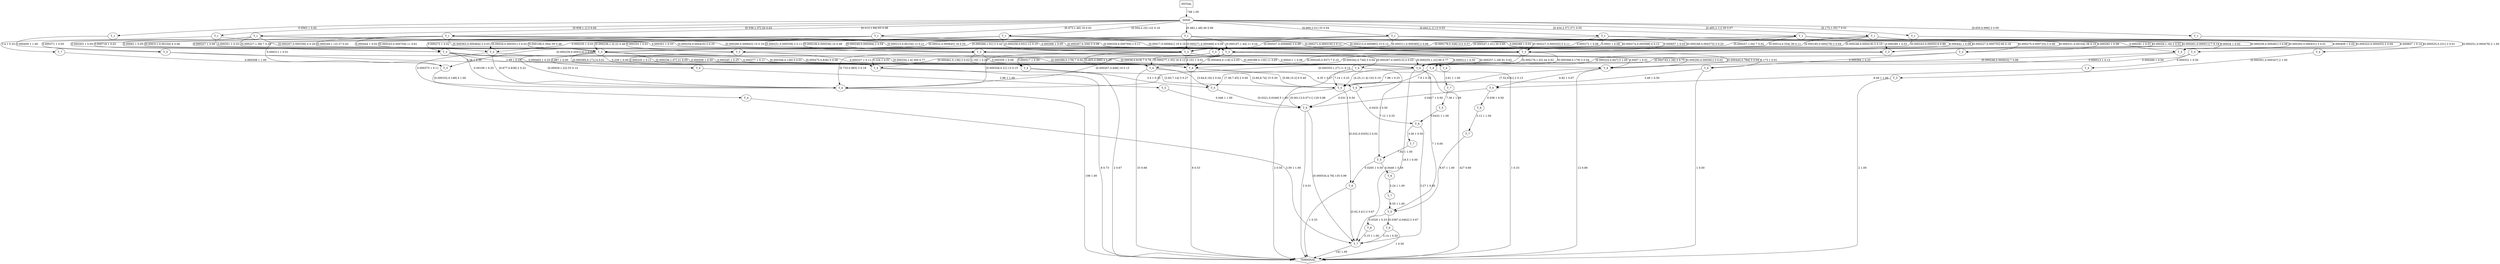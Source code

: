 digraph G {
  0 [label="T_1"];
  1 [label="T_1"];
  2 [label="T_1"];
  3 [label="T_1"];
  4 [label="T_1"];
  5 [label="T_1"];
  6 [label="T_1"];
  7 [label="T_1"];
  8 [label="T_1"];
  9 [label="T_1"];
  10 [label="T_1"];
  11 [label="T_1"];
  12 [label="T_1"];
  13 [label="T_3"];
  14 [label="T_3"];
  15 [label="T_3"];
  16 [label="T_3"];
  17 [label="T_3"];
  18 [label="T_3"];
  19 [label="T_3"];
  20 [label="T_3"];
  21 [label="T_3"];
  22 [label="T_3"];
  23 [label="T_3"];
  24 [label="T_3"];
  25 [label="T_3"];
  26 [label="T_3"];
  27 [label="T_3"];
  28 [label="T_3"];
  29 [label="T_4"];
  30 [label="T_4"];
  31 [label="T_4"];
  32 [label="T_4"];
  33 [label="T_4"];
  34 [label="T_4"];
  35 [label="T_4"];
  36 [label="T_4"];
  37 [label="T_4"];
  38 [label="T_4"];
  39 [label="T_4"];
  40 [label="T_4"];
  41 [label="T_4"];
  42 [label="T_4"];
  43 [label="T_4"];
  44 [label="T_5"];
  45 [label="T_5"];
  46 [label="T_5"];
  47 [label="T_5"];
  48 [label="T_5"];
  49 [label="T_5"];
  50 [label="T_5"];
  51 [label="T_5"];
  52 [label="T_6"];
  53 [label="T_6"];
  54 [label="T_6"];
  55 [label="T_6"];
  56 [label="T_6"];
  57 [label="T_6"];
  58 [label="T_6"];
  59 [label="T_7"];
  60 [label="T_7"];
  61 [label="T_7"];
  62 [label="T_7"];
  63 [label="T_7"];
  64 [label="T_7"];
  65 [label="initial"];
  66 [label="TERMINAL",shape=diamond];
  67 [label="INITIAL",shape=box];
0->19 [label="0.000459 1 1.00"];
1->18 [label="[0.000251,0.000476] 2 1.00"];
2->16 [label="0.000607 1 0.14"];
2->25 [label="[0.000243,0.00055] 6 0.86"];
3->28 [label="0.000301 1 0.33"];
3->27 [label="0.000351 1 0.33"];
3->59 [label="3.4 1 0.33"];
4->23 [label="0.000327 1 0.06"];
4->25 [label="[0.000251,0.000539] 2 0.11"];
4->26 [label="[0.000271,0.000318] 2 0.11"];
4->28 [label="[0.000329,0.000769] 2 0.11"];
4->27 [label="[0.000243,0.000704] 11 0.61"];
5->24 [label="0.000272 1 0.08"];
5->17 [label="0.000292 1 0.08"];
5->25 [label="0.0003 1 0.08"];
5->26 [label="0.000442 1 0.08"];
5->28 [label="[0.000248,0.000373] 3 0.25"];
5->27 [label="[0.000266,1.01] 5 0.42"];
6->14 [label="0.000409 1 0.02"];
6->24 [label="[0.000185,0.000279] 2 0.04"];
6->16 [label="[0.000323,0.000455] 2 0.04"];
6->26 [label="[0.000256,0.000481] 3 0.06"];
6->25 [label="[0.000248,0.000418] 5 0.10"];
6->28 [label="[0.000261,0.000511] 7 0.14"];
6->27 [label="[0.000247,1.01] 30 0.60"];
7->23 [label="0.000273 1 0.02"];
7->16 [label="0.00034 1 0.02"];
7->24 [label="[0.000249,0.000594] 2 0.04"];
7->25 [label="[0.000271,0.000466] 4 0.09"];
7->26 [label="[0.000227,0.000325] 5 0.11"];
7->28 [label="[0.000197,1.44] 11 0.24"];
7->27 [label="[0.000239,1.3] 22 0.48"];
8->23 [label="0.000303 1 0.05"];
8->26 [label="0.000366 1 0.05"];
8->19 [label="0.000371 1 0.05"];
8->22 [label="0.00062 1 0.05"];
8->25 [label="[0.000207,0.000336] 4 0.20"];
8->28 [label="[0.000254,0.000425] 5 0.25"];
8->27 [label="[0.000227,1.58] 7 0.35"];
9->21 [label="0.000444 1 0.02"];
9->23 [label="0.000718 1 0.02"];
9->24 [label="[0.000363,0.000464] 2 0.03"];
9->22 [label="[0.000311,0.00104] 4 0.06"];
9->26 [label="[0.000267,0.356] 5 0.08"];
9->25 [label="[0.000266,0.000643] 10 0.16"];
9->28 [label="[0.000215,0.00154] 13 0.21"];
9->27 [label="[0.000249,1.12] 27 0.43"];
10->22 [label="0.000235 1 0.03"];
10->14 [label="0.000289 1 0.03"];
10->26 [label="0.000657 1 0.03"];
10->20 [label="[0.000311,0.000385] 2 0.06"];
10->17 [label="[0.000275,0.000725] 3 0.09"];
10->25 [label="[0.000547,0.000668] 3 0.09"];
10->28 [label="[0.000274,0.000588] 4 0.12"];
10->27 [label="[0.00022,0.000645] 18 0.55"];
11->13 [label="[0.000239,0.000314] 2 0.01"];
11->14 [label="[0.00029,1.16] 2 0.01"];
11->16 [label="[0.000293,0.000431] 3 0.01"];
11->21 [label="[0.000257,1.04] 7 0.02"];
11->26 [label="[0.000231,0.00104] 38 0.10"];
11->25 [label="[0.00014,0.334] 39 0.11"];
11->28 [label="[0.000227,0.000755] 66 0.18"];
11->27 [label="[0.000178,0.326] 212 0.57"];
11->29 [label="[0.000525,0.231] 2 0.01"];
12->21 [label="0.000255 1 0.01"];
12->14 [label="0.000289 1 0.01"];
12->16 [label="0.000291 1 0.01"];
12->13 [label="0.000311 1 0.01"];
12->22 [label="[0.00029,0.000301] 3 0.02"];
12->24 [label="[0.000238,0.000536] 10 0.08"];
12->25 [label="[0.000258,0.931] 12 0.10"];
12->26 [label="[0.000213,0.000985] 15 0.12"];
12->28 [label="[0.00017,0.000641] 19 0.16"];
12->27 [label="[0.000168,0.384] 59 0.48"];
13->34 [label="[0.000332,0.148] 4 1.00"];
14->43 [label="[0.000325,0.847] 5 1.00"];
15->66 [label=" 2 1.00"];
16->39 [label="0.000513 1 0.13"];
16->43 [label="[0.000248,0.000933] 7 0.88"];
17->36 [label="0.000394 1 0.25"];
17->43 [label="[0.000743,1.28] 3 0.75"];
18->43 [label="0.000289 1 0.50"];
18->31 [label="0.000331 1 0.50"];
19->43 [label="0.000506 1 0.50"];
19->37 [label="3.26 1 0.50"];
20->43 [label="0.000512 1 0.50"];
20->35 [label="0.000517 1 0.50"];
21->38 [label="0.000327 1 0.11"];
21->37 [label="0.000335 1 0.11"];
21->43 [label="[0.00036,0.919] 7 0.78"];
22->32 [label="0.000375 1 0.11"];
22->38 [label="0.000377 1 0.11"];
22->34 [label="[0.677,0.838] 2 0.22"];
22->43 [label="[0.000475,0.836] 5 0.56"];
23->43 [label="0.000345 1 0.25"];
23->42 [label="0.000403 1 0.25"];
23->34 [label="0.00109 1 0.25"];
23->37 [label="2.99 1 0.25"];
24->42 [label="0.000356 1 0.06"];
24->33 [label="0.000411 1 0.06"];
24->35 [label="0.192 1 0.06"];
24->34 [label="[0.733,0.965] 3 0.18"];
24->43 [label="[0.000398,0.135] 11 0.65"];
25->39 [label="0.0007 1 0.01"];
25->38 [label="0.101 1 0.01"];
25->37 [label="0.124 1 0.01"];
25->42 [label="[0.805,0.999] 4 0.05"];
25->34 [label="[0.000328,0.21] 13 0.15"];
25->43 [label="[0.000255,1.22] 66 0.77"];
26->38 [label="[0.000342,0.744] 3 0.04"];
26->41 [label="[0.000368,0.179] 3 0.04"];
26->39 [label="[0.000445,0.784] 3 0.04"];
26->42 [label="[0.000345,0.937] 7 0.10"];
26->34 [label="[0.000355,1.27] 11 0.15"];
26->43 [label="[0.000176,1.02] 44 0.62"];
27->35 [label="0.239 1 0.00"];
27->30 [label="0.887 1 0.00"];
27->37 [label="[0.000395,0.171] 4 0.01"];
27->38 [label="[0.000349,0.136] 5 0.01"];
27->39 [label="[0.000369,0.178] 7 0.02"];
27->42 [label="[0.000236,1.07] 21 0.05"];
27->34 [label="[0.00029,1.22] 53 0.14"];
27->43 [label="[0.000254,1.4] 300 0.77"];
28->36 [label="0.173 1 0.01"];
28->39 [label="[0.000293,0.000361] 3 0.02"];
28->37 [label="[0.000461,0.136] 3 0.02"];
28->40 [label="[0.000287,0.000513] 4 0.03"];
28->38 [label="[0.000404,0.118] 4 0.03"];
28->42 [label="[0.000277,1.55] 16 0.12"];
28->34 [label="[0.000267,0.848] 19 0.15"];
28->43 [label="[0.000257,1.28] 81 0.62"];
29->15 [label="[0.000301,0.000347] 2 1.00"];
30->45 [label="2.86 1 1.00"];
31->50 [label="9.49 1 1.00"];
32->64 [label="3.59 1 1.00"];
33->60 [label="3.61 1 1.00"];
34->66 [label=" 106 1.00"];
35->46 [label="3.4 1 0.33"];
35->66 [label=" 2 0.67"];
36->51 [label="3.49 1 0.50"];
36->66 [label=" 1 0.50"];
37->51 [label="[3.83,7.14] 3 0.27"];
37->66 [label=" 8 0.73"];
38->49 [label="6.35 1 0.07"];
38->51 [label="[5.89,10.2] 6 0.40"];
38->66 [label=" 8 0.53"];
39->50 [label="6.82 1 0.07"];
39->51 [label="[7.52,8.81] 2 0.13"];
39->66 [label=" 12 0.80"];
40->48 [label="7.12 1 0.25"];
40->51 [label="7.14 1 0.25"];
40->66 [label=" 2 0.50"];
41->49 [label="7.9 1 0.33"];
41->51 [label="7.98 1 0.33"];
41->66 [label=" 1 0.33"];
42->46 [label="[3.64,6.16] 2 0.04"];
42->51 [label="[3.66,8.74] 15 0.30"];
42->66 [label=" 33 0.66"];
43->47 [label="7 1 0.00"];
43->46 [label="[7.38,7.45] 2 0.00"];
43->51 [label="[4.25,11.4] 102 0.19"];
43->64 [label="18.5 1 0.00"];
43->66 [label=" 427 0.80"];
44->56 [label="0.0432 1 1.00"];
45->58 [label="0.046 1 1.00"];
46->58 [label="[0.0321,0.0349] 5 1.00"];
47->53 [label="0.0329 1 0.33"];
47->55 [label="[0.0387,0.0462] 2 0.67"];
48->57 [label="0.0265 1 0.50"];
48->54 [label="0.0446 1 0.50"];
49->58 [label="0.031 1 0.50"];
49->56 [label="0.0432 1 0.50"];
50->52 [label="0.038 1 0.50"];
50->58 [label="0.0417 1 0.50"];
51->57 [label="[0.032,0.0355] 2 0.02"];
51->58 [label="[0.00113,0.0711] 129 0.98"];
52->63 [label="3.12 1 1.00"];
53->64 [label="3.15 1 1.00"];
54->62 [label="3.24 1 1.00"];
55->64 [label="3.14 1 0.50"];
55->66 [label=" 1 0.50"];
56->64 [label="3.27 1 0.50"];
56->61 [label="3.36 1 0.50"];
57->64 [label="[3.02,3.41] 2 0.67"];
57->66 [label=" 1 0.33"];
58->64 [label="[0.000534,4.78] 135 0.99"];
58->66 [label=" 2 0.01"];
59->13 [label="0.000308 1 1.00"];
60->44 [label="7.36 1 1.00"];
61->48 [label="7.92 1 1.00"];
62->47 [label="8.55 1 1.00"];
63->47 [label="8.67 1 1.00"];
64->66 [label=" 142 1.00"];
65->0 [label="0.0563 1 0.00"];
65->1 [label="[0.655,0.696] 2 0.00"];
65->3 [label="[0.939,1.1] 3 0.00"];
65->2 [label="[0.175,1.55] 7 0.01"];
65->5 [label="[0.643,2.1] 12 0.02"];
65->4 [label="[0.473,1.46] 18 0.02"];
65->8 [label="[0.536,1.37] 20 0.03"];
65->10 [label="[0.669,2.01] 33 0.04"];
65->7 [label="[0.482,1.48] 46 0.06"];
65->6 [label="[0.485,2.11] 50 0.07"];
65->9 [label="[0.513,1.64] 63 0.08"];
65->12 [label="[0.504,2.25] 122 0.16"];
65->11 [label="[0.434,2.57] 371 0.50"];
67->65 [label=" 748 1.00"];
}

